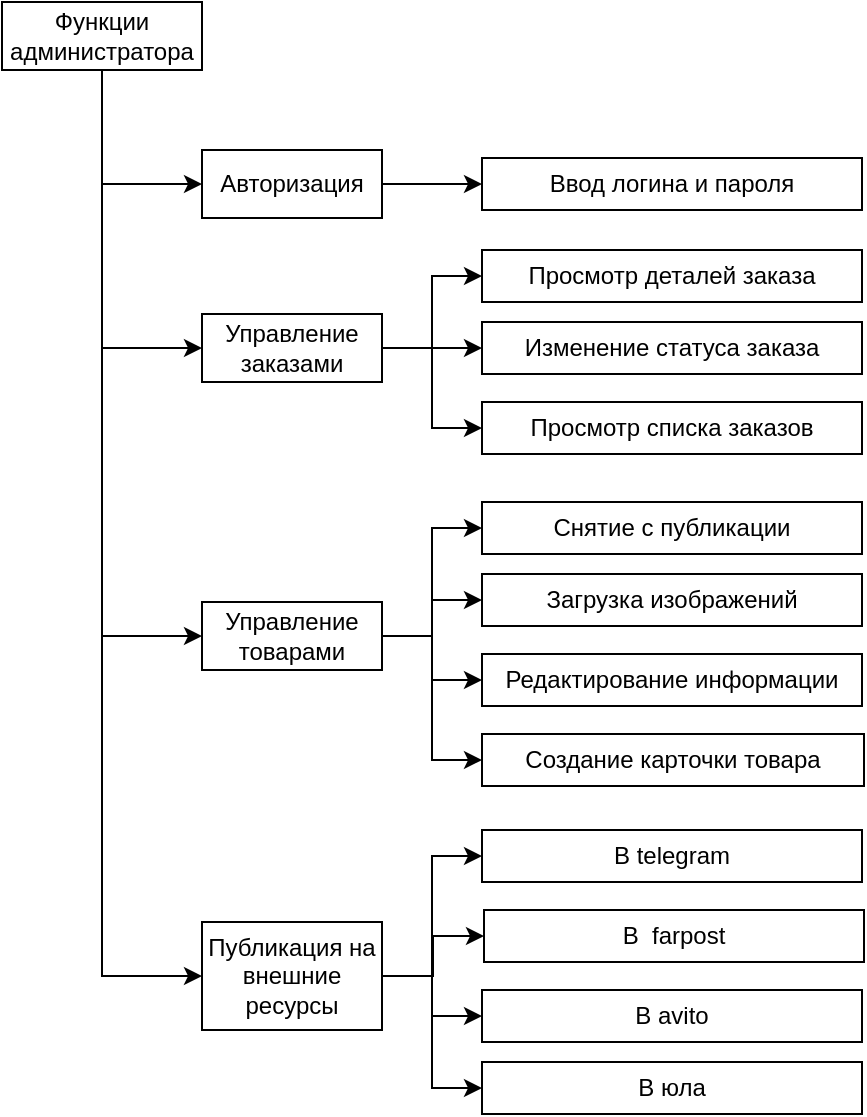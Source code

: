 <mxfile version="27.1.4">
  <diagram name="Page-1" id="tDzj1H6aXOwy8955VubF">
    <mxGraphModel dx="672" dy="986" grid="1" gridSize="10" guides="1" tooltips="1" connect="1" arrows="1" fold="1" page="1" pageScale="1" pageWidth="850" pageHeight="1100" math="0" shadow="0">
      <root>
        <mxCell id="0" />
        <mxCell id="1" parent="0" />
        <mxCell id="alPfz6NbqrDl9lQjSqnc-51" style="edgeStyle=orthogonalEdgeStyle;rounded=0;orthogonalLoop=1;jettySize=auto;html=1;entryX=0;entryY=0.5;entryDx=0;entryDy=0;" parent="1" source="2" target="3" edge="1">
          <mxGeometry relative="1" as="geometry" />
        </mxCell>
        <mxCell id="alPfz6NbqrDl9lQjSqnc-52" style="edgeStyle=orthogonalEdgeStyle;rounded=0;orthogonalLoop=1;jettySize=auto;html=1;entryX=0;entryY=0.5;entryDx=0;entryDy=0;" parent="1" source="2" target="5" edge="1">
          <mxGeometry relative="1" as="geometry" />
        </mxCell>
        <mxCell id="alPfz6NbqrDl9lQjSqnc-53" style="edgeStyle=orthogonalEdgeStyle;rounded=0;orthogonalLoop=1;jettySize=auto;html=1;entryX=0;entryY=0.5;entryDx=0;entryDy=0;" parent="1" source="2" target="9" edge="1">
          <mxGeometry relative="1" as="geometry" />
        </mxCell>
        <mxCell id="alPfz6NbqrDl9lQjSqnc-54" style="edgeStyle=orthogonalEdgeStyle;rounded=0;orthogonalLoop=1;jettySize=auto;html=1;entryX=0;entryY=0.5;entryDx=0;entryDy=0;" parent="1" source="2" target="14" edge="1">
          <mxGeometry relative="1" as="geometry" />
        </mxCell>
        <mxCell id="2" value="Функции администратора" style="whiteSpace=wrap;strokeWidth=1;" parent="1" vertex="1">
          <mxGeometry x="1030" y="400" width="100" height="34" as="geometry" />
        </mxCell>
        <mxCell id="alPfz6NbqrDl9lQjSqnc-39" style="edgeStyle=orthogonalEdgeStyle;rounded=0;orthogonalLoop=1;jettySize=auto;html=1;entryX=0;entryY=0.5;entryDx=0;entryDy=0;" parent="1" source="3" target="4" edge="1">
          <mxGeometry relative="1" as="geometry" />
        </mxCell>
        <mxCell id="3" value="Авторизация" style="whiteSpace=wrap;strokeWidth=1;" parent="1" vertex="1">
          <mxGeometry x="1130" y="474" width="90" height="34" as="geometry" />
        </mxCell>
        <mxCell id="4" value="Ввод логина и пароля" style="whiteSpace=wrap;strokeWidth=1;" parent="1" vertex="1">
          <mxGeometry x="1270" y="478" width="190" height="26" as="geometry" />
        </mxCell>
        <mxCell id="alPfz6NbqrDl9lQjSqnc-38" style="edgeStyle=orthogonalEdgeStyle;rounded=0;orthogonalLoop=1;jettySize=auto;html=1;entryX=0;entryY=0.5;entryDx=0;entryDy=0;" parent="1" source="5" target="8" edge="1">
          <mxGeometry relative="1" as="geometry" />
        </mxCell>
        <mxCell id="alPfz6NbqrDl9lQjSqnc-40" style="edgeStyle=orthogonalEdgeStyle;rounded=0;orthogonalLoop=1;jettySize=auto;html=1;entryX=0;entryY=0.5;entryDx=0;entryDy=0;" parent="1" source="5" target="7" edge="1">
          <mxGeometry relative="1" as="geometry" />
        </mxCell>
        <mxCell id="alPfz6NbqrDl9lQjSqnc-41" style="edgeStyle=orthogonalEdgeStyle;rounded=0;orthogonalLoop=1;jettySize=auto;html=1;entryX=0;entryY=0.5;entryDx=0;entryDy=0;" parent="1" source="5" target="6" edge="1">
          <mxGeometry relative="1" as="geometry" />
        </mxCell>
        <mxCell id="5" value="Управление заказами" style="whiteSpace=wrap;strokeWidth=1;" parent="1" vertex="1">
          <mxGeometry x="1130" y="556" width="90" height="34" as="geometry" />
        </mxCell>
        <mxCell id="6" value="Просмотр списка заказов" style="whiteSpace=wrap;strokeWidth=1;" parent="1" vertex="1">
          <mxGeometry x="1270" y="600" width="190" height="26" as="geometry" />
        </mxCell>
        <mxCell id="7" value="Просмотр деталей заказа" style="whiteSpace=wrap;strokeWidth=1;" parent="1" vertex="1">
          <mxGeometry x="1270" y="524" width="190" height="26" as="geometry" />
        </mxCell>
        <mxCell id="8" value="Изменение статуса заказа" style="whiteSpace=wrap;strokeWidth=1;" parent="1" vertex="1">
          <mxGeometry x="1270" y="560" width="190" height="26" as="geometry" />
        </mxCell>
        <mxCell id="alPfz6NbqrDl9lQjSqnc-42" style="edgeStyle=orthogonalEdgeStyle;rounded=0;orthogonalLoop=1;jettySize=auto;html=1;entryX=0;entryY=0.5;entryDx=0;entryDy=0;" parent="1" source="9" target="12" edge="1">
          <mxGeometry relative="1" as="geometry" />
        </mxCell>
        <mxCell id="alPfz6NbqrDl9lQjSqnc-43" style="edgeStyle=orthogonalEdgeStyle;rounded=0;orthogonalLoop=1;jettySize=auto;html=1;entryX=0;entryY=0.5;entryDx=0;entryDy=0;" parent="1" source="9" target="13" edge="1">
          <mxGeometry relative="1" as="geometry" />
        </mxCell>
        <mxCell id="alPfz6NbqrDl9lQjSqnc-44" style="edgeStyle=orthogonalEdgeStyle;rounded=0;orthogonalLoop=1;jettySize=auto;html=1;entryX=0;entryY=0.5;entryDx=0;entryDy=0;" parent="1" source="9" target="11" edge="1">
          <mxGeometry relative="1" as="geometry" />
        </mxCell>
        <mxCell id="alPfz6NbqrDl9lQjSqnc-45" style="edgeStyle=orthogonalEdgeStyle;rounded=0;orthogonalLoop=1;jettySize=auto;html=1;entryX=0;entryY=0.5;entryDx=0;entryDy=0;" parent="1" source="9" target="10" edge="1">
          <mxGeometry relative="1" as="geometry" />
        </mxCell>
        <mxCell id="9" value="Управление товарами" style="whiteSpace=wrap;strokeWidth=1;" parent="1" vertex="1">
          <mxGeometry x="1130" y="700" width="90" height="34" as="geometry" />
        </mxCell>
        <mxCell id="10" value="Создание карточки товара" style="whiteSpace=wrap;strokeWidth=1;" parent="1" vertex="1">
          <mxGeometry x="1270" y="766" width="191" height="26" as="geometry" />
        </mxCell>
        <mxCell id="11" value="Редактирование информации" style="whiteSpace=wrap;strokeWidth=1;" parent="1" vertex="1">
          <mxGeometry x="1270" y="726" width="190" height="26" as="geometry" />
        </mxCell>
        <mxCell id="12" value="Загрузка изображений" style="whiteSpace=wrap;strokeWidth=1;" parent="1" vertex="1">
          <mxGeometry x="1270" y="686" width="190" height="26" as="geometry" />
        </mxCell>
        <mxCell id="13" value="Снятие с публикации" style="whiteSpace=wrap;strokeWidth=1;" parent="1" vertex="1">
          <mxGeometry x="1270" y="650" width="190" height="26" as="geometry" />
        </mxCell>
        <mxCell id="alPfz6NbqrDl9lQjSqnc-46" style="edgeStyle=orthogonalEdgeStyle;rounded=0;orthogonalLoop=1;jettySize=auto;html=1;entryX=0;entryY=0.5;entryDx=0;entryDy=0;" parent="1" source="14" target="15" edge="1">
          <mxGeometry relative="1" as="geometry" />
        </mxCell>
        <mxCell id="alPfz6NbqrDl9lQjSqnc-47" style="edgeStyle=orthogonalEdgeStyle;rounded=0;orthogonalLoop=1;jettySize=auto;html=1;entryX=0;entryY=0.5;entryDx=0;entryDy=0;" parent="1" source="14" target="16" edge="1">
          <mxGeometry relative="1" as="geometry" />
        </mxCell>
        <mxCell id="alPfz6NbqrDl9lQjSqnc-48" style="edgeStyle=orthogonalEdgeStyle;rounded=0;orthogonalLoop=1;jettySize=auto;html=1;entryX=0;entryY=0.5;entryDx=0;entryDy=0;" parent="1" source="14" target="17" edge="1">
          <mxGeometry relative="1" as="geometry" />
        </mxCell>
        <mxCell id="alPfz6NbqrDl9lQjSqnc-49" style="edgeStyle=orthogonalEdgeStyle;rounded=0;orthogonalLoop=1;jettySize=auto;html=1;entryX=0;entryY=0.5;entryDx=0;entryDy=0;" parent="1" source="14" target="18" edge="1">
          <mxGeometry relative="1" as="geometry" />
        </mxCell>
        <mxCell id="14" value="Публикация на внешние ресурсы" style="whiteSpace=wrap;strokeWidth=1;" parent="1" vertex="1">
          <mxGeometry x="1130" y="860" width="90" height="54" as="geometry" />
        </mxCell>
        <mxCell id="15" value="В telegram" style="whiteSpace=wrap;strokeWidth=1;" parent="1" vertex="1">
          <mxGeometry x="1270" y="814" width="190" height="26" as="geometry" />
        </mxCell>
        <mxCell id="16" value="В  farpost" style="whiteSpace=wrap;strokeWidth=1;" parent="1" vertex="1">
          <mxGeometry x="1271" y="854" width="190" height="26" as="geometry" />
        </mxCell>
        <mxCell id="17" value="В avito" style="whiteSpace=wrap;strokeWidth=1;" parent="1" vertex="1">
          <mxGeometry x="1270" y="894" width="190" height="26" as="geometry" />
        </mxCell>
        <mxCell id="18" value="В юла" style="whiteSpace=wrap;strokeWidth=1;" parent="1" vertex="1">
          <mxGeometry x="1270" y="930" width="190" height="26" as="geometry" />
        </mxCell>
      </root>
    </mxGraphModel>
  </diagram>
</mxfile>
